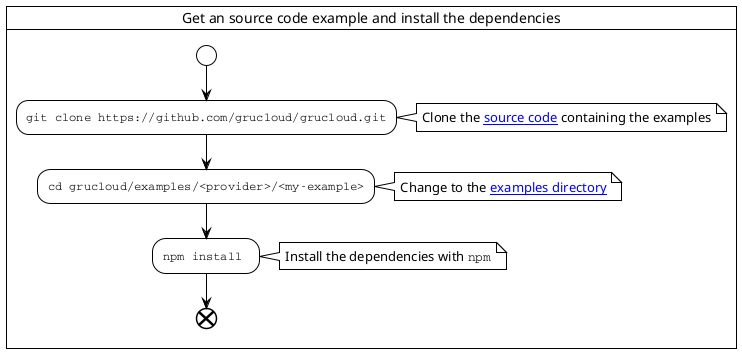 @startuml grucloud-project-setup
!theme plain
skinparam svgLinkTarget _blank

card "Get an source code example and install the dependencies" {
start 

:""git clone https://github.com/grucloud/grucloud.git"";
note right
Clone the [[https://github.com/grucloud/grucloud source code]] containing the examples
end note
:""cd grucloud/examples/<provider>/<my-example>"";
note right
Change to the [[https://github.com/grucloud/grucloud/tree/main/examples examples directory]]
end note
:""npm install "";
note right
Install the dependencies with ""npm""
end note
end
}

@enduml